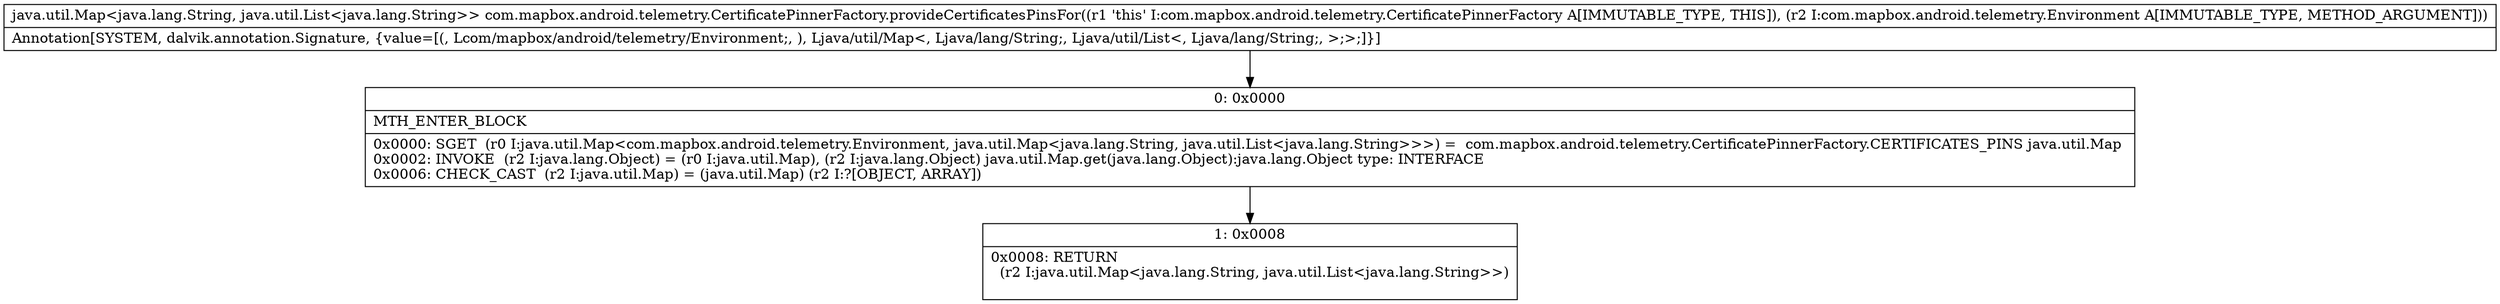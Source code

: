 digraph "CFG forcom.mapbox.android.telemetry.CertificatePinnerFactory.provideCertificatesPinsFor(Lcom\/mapbox\/android\/telemetry\/Environment;)Ljava\/util\/Map;" {
Node_0 [shape=record,label="{0\:\ 0x0000|MTH_ENTER_BLOCK\l|0x0000: SGET  (r0 I:java.util.Map\<com.mapbox.android.telemetry.Environment, java.util.Map\<java.lang.String, java.util.List\<java.lang.String\>\>\>) =  com.mapbox.android.telemetry.CertificatePinnerFactory.CERTIFICATES_PINS java.util.Map \l0x0002: INVOKE  (r2 I:java.lang.Object) = (r0 I:java.util.Map), (r2 I:java.lang.Object) java.util.Map.get(java.lang.Object):java.lang.Object type: INTERFACE \l0x0006: CHECK_CAST  (r2 I:java.util.Map) = (java.util.Map) (r2 I:?[OBJECT, ARRAY]) \l}"];
Node_1 [shape=record,label="{1\:\ 0x0008|0x0008: RETURN  \l  (r2 I:java.util.Map\<java.lang.String, java.util.List\<java.lang.String\>\>)\l \l}"];
MethodNode[shape=record,label="{java.util.Map\<java.lang.String, java.util.List\<java.lang.String\>\> com.mapbox.android.telemetry.CertificatePinnerFactory.provideCertificatesPinsFor((r1 'this' I:com.mapbox.android.telemetry.CertificatePinnerFactory A[IMMUTABLE_TYPE, THIS]), (r2 I:com.mapbox.android.telemetry.Environment A[IMMUTABLE_TYPE, METHOD_ARGUMENT]))  | Annotation[SYSTEM, dalvik.annotation.Signature, \{value=[(, Lcom\/mapbox\/android\/telemetry\/Environment;, ), Ljava\/util\/Map\<, Ljava\/lang\/String;, Ljava\/util\/List\<, Ljava\/lang\/String;, \>;\>;]\}]\l}"];
MethodNode -> Node_0;
Node_0 -> Node_1;
}

